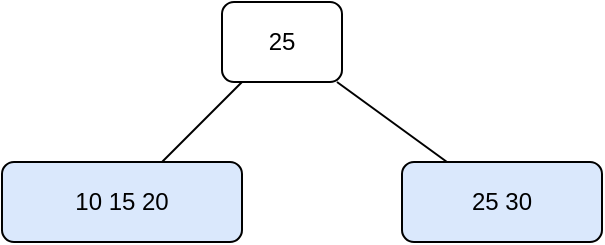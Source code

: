 <mxfile
        version="26.0.14">
  <diagram name="Structure 1b – Before Delete 30" id="Struct1b_Before">
    <mxGraphModel dx="2812" dy="2337" grid="1" gridSize="10" guides="1"
                  tooltips="1" connect="1" arrows="1" fold="1"
                  page="1" pageScale="1" pageWidth="827" pageHeight="1169"
                  math="0" shadow="0">
      <root>
        <mxCell id="0"/><mxCell id="1" parent="0"/>

        <!-- root -->
        <mxCell id="RB" value="25"
                style="shape=rectangle;rounded=1;whiteSpace=wrap;html=1;fontSize=12;"
                vertex="1" parent="1">
          <mxGeometry x="270" y="40" width="60" height="40" as="geometry"/>
        </mxCell>

        <!-- leaves -->
        <mxCell id="LB1" value="10&nbsp;15&nbsp;20"
                style="shape=rectangle;rounded=1;whiteSpace=wrap;html=1;fillColor=#dae8fc;"
                vertex="1" parent="1">
          <mxGeometry x="160" y="120" width="120" height="40" as="geometry"/>
        </mxCell>
        <mxCell id="LB2" value="25&nbsp;30"
                style="shape=rectangle;rounded=1;whiteSpace=wrap;html=1;fillColor=#dae8fc;"
                vertex="1" parent="1">
          <mxGeometry x="360" y="120" width="100" height="40" as="geometry"/>
        </mxCell>

        <!-- edges -->
        <mxCell id="EB1" style="endArrow=none;startArrow=none;" edge="1"
                parent="1" source="RB" target="LB1">
          <mxGeometry relative="1" as="geometry"/>
        </mxCell>
        <mxCell id="EB2" style="endArrow=none;startArrow=none;" edge="1"
                parent="1" source="RB" target="LB2">
          <mxGeometry relative="1" as="geometry"/>
        </mxCell>
      </root>
    </mxGraphModel>
  </diagram>

  <diagram name="Structure 1b – After Delete 30 (redistribute)" id="Struct1b_After">
    <mxGraphModel dx="2812" dy="2337" grid="1" gridSize="10" guides="1"
                  tooltips="1" connect="1" arrows="1" fold="1"
                  page="1" pageScale="1" pageWidth="827" pageHeight="1169"
                  math="0" shadow="0">
      <root>
        <mxCell id="0"/><mxCell id="1" parent="0"/>

        <!-- new root key -->
        <mxCell id="RA" value="20"
                style="shape=rectangle;rounded=1;whiteSpace=wrap;html=1;fontSize=12;"
                vertex="1" parent="1">
          <mxGeometry x="270" y="40" width="60" height="40" as="geometry"/>
        </mxCell>

        <!-- leaves after steal -->
        <mxCell id="LA1" value="10&nbsp;15"
                style="shape=rectangle;rounded=1;whiteSpace=wrap;html=1;fillColor=#d5e8d4;"
                vertex="1" parent="1">
          <mxGeometry x="200" y="120" width="100" height="40" as="geometry"/>
        </mxCell>
        <mxCell id="LA2" value="20&nbsp;25"
                style="shape=rectangle;rounded=1;whiteSpace=wrap;html=1;fillColor=#d5e8d4;"
                vertex="1" parent="1">
          <mxGeometry x="340" y="120" width="100" height="40" as="geometry"/>
        </mxCell>

        <!-- edges -->
        <mxCell id="EA1" style="endArrow=none;startArrow=none;" edge="1"
                parent="1" source="RA" target="LA1">
          <mxGeometry relative="1" as="geometry"/>
        </mxCell>
        <mxCell id="EA2" style="endArrow=none;startArrow=none;" edge="1"
                parent="1" source="RA" target="LA2">
          <mxGeometry relative="1" as="geometry"/>
        </mxCell>
      </root>
    </mxGraphModel>
  </diagram>
</mxfile>
